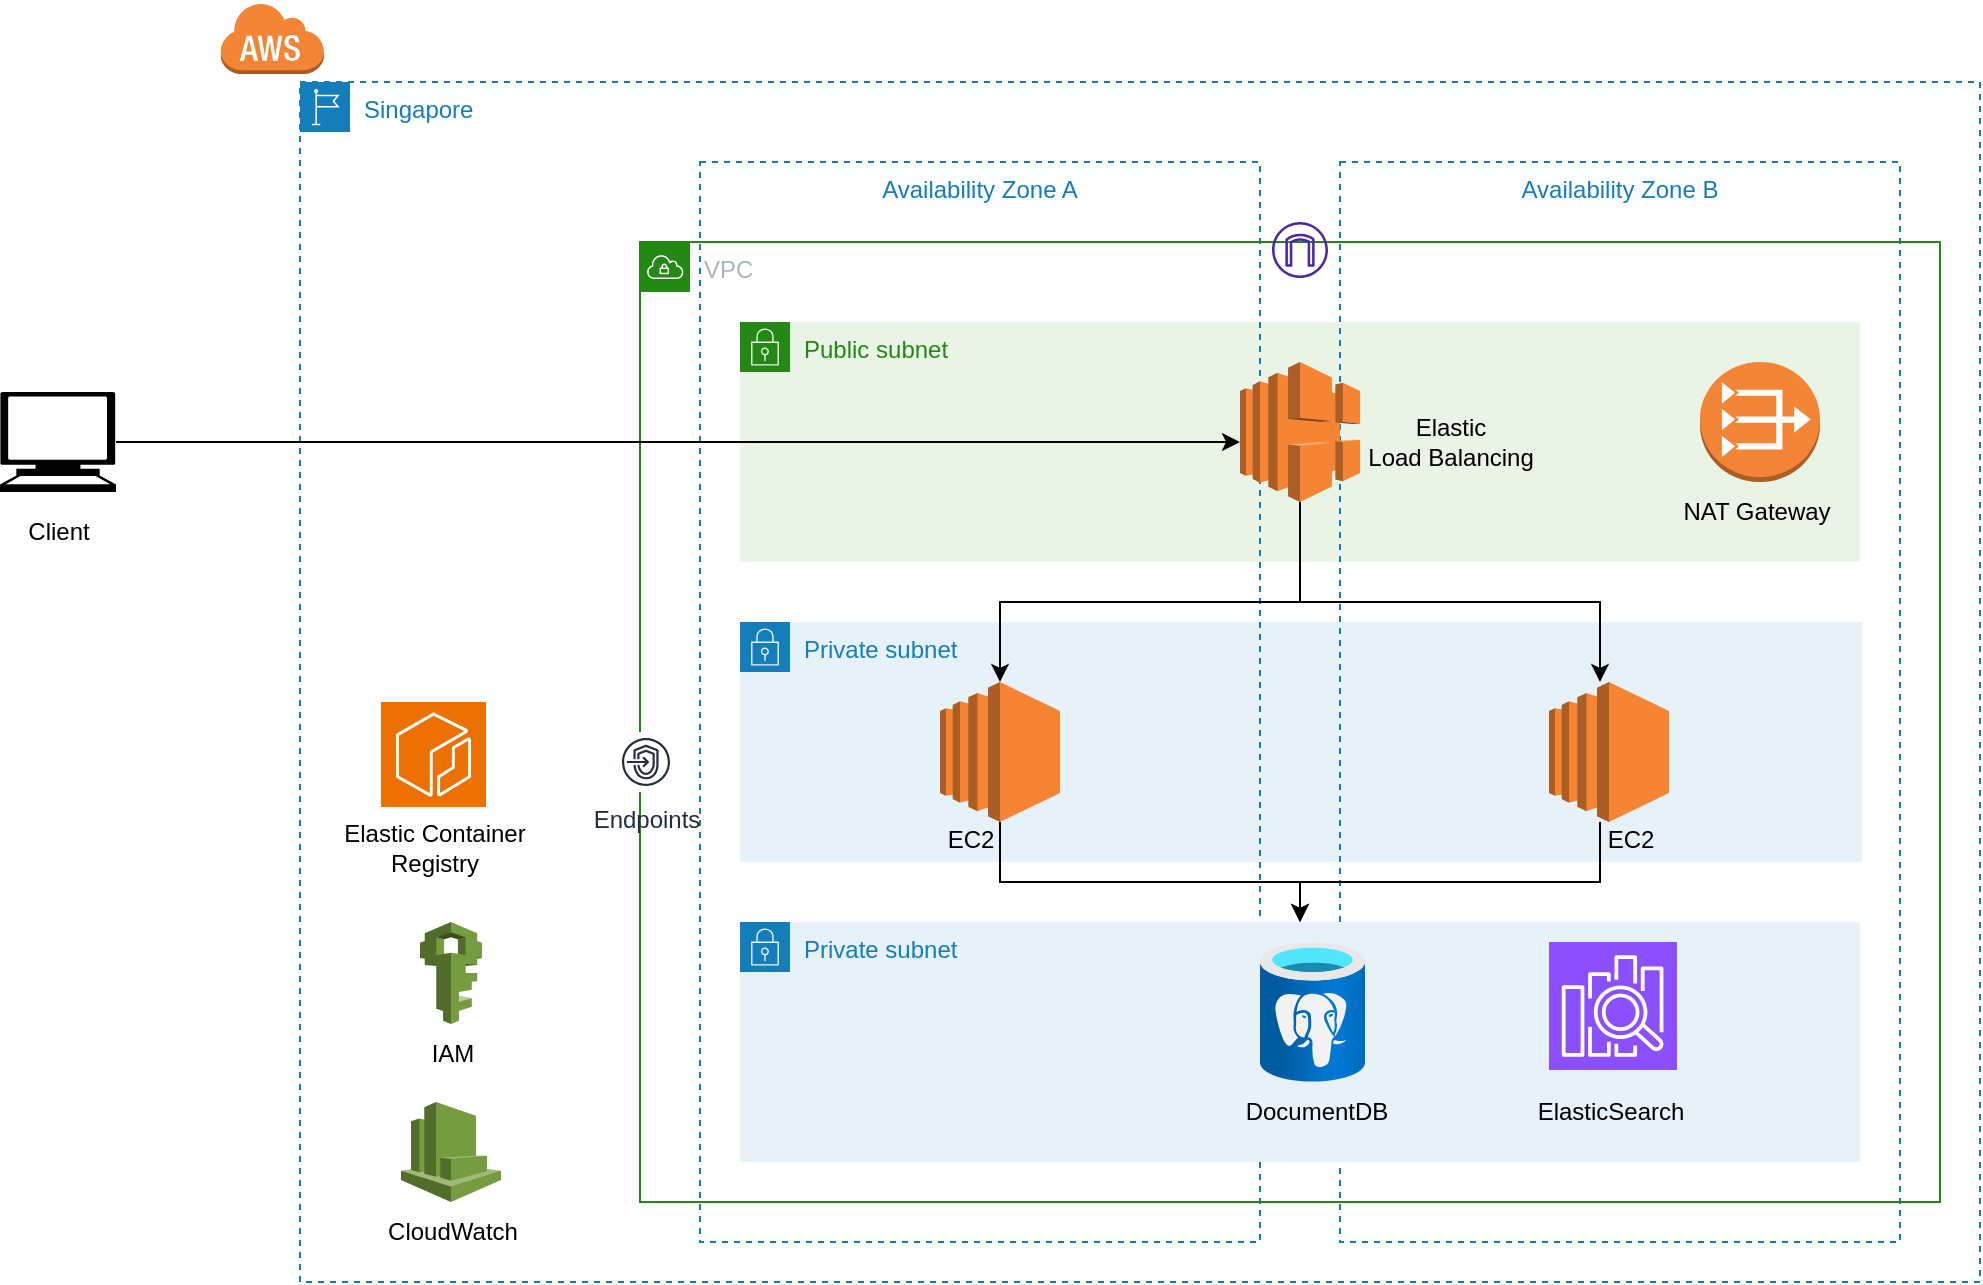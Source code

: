 <mxfile version="22.0.0" type="github">
  <diagram name="Page-1" id="l9YZu9mIyAMlCMDrtVT4">
    <mxGraphModel dx="2469" dy="799" grid="1" gridSize="10" guides="1" tooltips="1" connect="1" arrows="1" fold="1" page="1" pageScale="1" pageWidth="850" pageHeight="1100" math="0" shadow="0">
      <root>
        <mxCell id="0" />
        <mxCell id="1" parent="0" />
        <mxCell id="i8amOK9L9qdCyyJ3UUeL-33" value="Public subnet" style="points=[[0,0],[0.25,0],[0.5,0],[0.75,0],[1,0],[1,0.25],[1,0.5],[1,0.75],[1,1],[0.75,1],[0.5,1],[0.25,1],[0,1],[0,0.75],[0,0.5],[0,0.25]];outlineConnect=0;gradientColor=none;html=1;whiteSpace=wrap;fontSize=12;fontStyle=0;container=1;pointerEvents=0;collapsible=0;recursiveResize=0;shape=mxgraph.aws4.group;grIcon=mxgraph.aws4.group_security_group;grStroke=0;strokeColor=#248814;fillColor=#E9F3E6;verticalAlign=top;align=left;spacingLeft=30;fontColor=#248814;dashed=0;" vertex="1" parent="1">
          <mxGeometry x="140" y="200" width="560" height="120" as="geometry" />
        </mxCell>
        <mxCell id="i8amOK9L9qdCyyJ3UUeL-34" value="Elastic&lt;br&gt;Load Balancing" style="text;html=1;align=center;verticalAlign=middle;resizable=0;points=[];autosize=1;strokeColor=none;fillColor=none;" vertex="1" parent="i8amOK9L9qdCyyJ3UUeL-33">
          <mxGeometry x="300" y="40" width="110" height="40" as="geometry" />
        </mxCell>
        <mxCell id="i8amOK9L9qdCyyJ3UUeL-1" value="Private subnet" style="points=[[0,0],[0.25,0],[0.5,0],[0.75,0],[1,0],[1,0.25],[1,0.5],[1,0.75],[1,1],[0.75,1],[0.5,1],[0.25,1],[0,1],[0,0.75],[0,0.5],[0,0.25]];outlineConnect=0;gradientColor=none;html=1;whiteSpace=wrap;fontSize=12;fontStyle=0;container=1;pointerEvents=0;collapsible=0;recursiveResize=0;shape=mxgraph.aws4.group;grIcon=mxgraph.aws4.group_security_group;grStroke=0;strokeColor=#147EBA;fillColor=#E6F2F8;verticalAlign=top;align=left;spacingLeft=30;fontColor=#147EBA;dashed=0;" vertex="1" parent="1">
          <mxGeometry x="140" y="350" width="561" height="120" as="geometry" />
        </mxCell>
        <mxCell id="i8amOK9L9qdCyyJ3UUeL-2" value="Singapore" style="points=[[0,0],[0.25,0],[0.5,0],[0.75,0],[1,0],[1,0.25],[1,0.5],[1,0.75],[1,1],[0.75,1],[0.5,1],[0.25,1],[0,1],[0,0.75],[0,0.5],[0,0.25]];outlineConnect=0;gradientColor=none;html=1;whiteSpace=wrap;fontSize=12;fontStyle=0;container=1;pointerEvents=0;collapsible=0;recursiveResize=0;shape=mxgraph.aws4.group;grIcon=mxgraph.aws4.group_region;strokeColor=#147EBA;fillColor=none;verticalAlign=top;align=left;spacingLeft=30;fontColor=#147EBA;dashed=1;" vertex="1" parent="1">
          <mxGeometry x="-80" y="80" width="840" height="600" as="geometry" />
        </mxCell>
        <mxCell id="i8amOK9L9qdCyyJ3UUeL-5" value="Availability Zone A" style="fillColor=none;strokeColor=#147EBA;dashed=1;verticalAlign=top;fontStyle=0;fontColor=#147EBA;whiteSpace=wrap;html=1;" vertex="1" parent="i8amOK9L9qdCyyJ3UUeL-2">
          <mxGeometry x="200" y="40" width="280" height="540" as="geometry" />
        </mxCell>
        <mxCell id="i8amOK9L9qdCyyJ3UUeL-4" value="Availability Zone B" style="fillColor=none;strokeColor=#147EBA;dashed=1;verticalAlign=top;fontStyle=0;fontColor=#147EBA;whiteSpace=wrap;html=1;" vertex="1" parent="i8amOK9L9qdCyyJ3UUeL-2">
          <mxGeometry x="520" y="40" width="280" height="540" as="geometry" />
        </mxCell>
        <mxCell id="i8amOK9L9qdCyyJ3UUeL-6" value="Private subnet" style="points=[[0,0],[0.25,0],[0.5,0],[0.75,0],[1,0],[1,0.25],[1,0.5],[1,0.75],[1,1],[0.75,1],[0.5,1],[0.25,1],[0,1],[0,0.75],[0,0.5],[0,0.25]];outlineConnect=0;gradientColor=none;html=1;whiteSpace=wrap;fontSize=12;fontStyle=0;container=1;pointerEvents=0;collapsible=0;recursiveResize=0;shape=mxgraph.aws4.group;grIcon=mxgraph.aws4.group_security_group;grStroke=0;strokeColor=#147EBA;fillColor=#E6F2F8;verticalAlign=top;align=left;spacingLeft=30;fontColor=#147EBA;dashed=0;" vertex="1" parent="i8amOK9L9qdCyyJ3UUeL-2">
          <mxGeometry x="220" y="420" width="560" height="120" as="geometry" />
        </mxCell>
        <mxCell id="i8amOK9L9qdCyyJ3UUeL-7" value="VPC" style="points=[[0,0],[0.25,0],[0.5,0],[0.75,0],[1,0],[1,0.25],[1,0.5],[1,0.75],[1,1],[0.75,1],[0.5,1],[0.25,1],[0,1],[0,0.75],[0,0.5],[0,0.25]];outlineConnect=0;gradientColor=none;html=1;whiteSpace=wrap;fontSize=12;fontStyle=0;container=1;pointerEvents=0;collapsible=0;recursiveResize=0;shape=mxgraph.aws4.group;grIcon=mxgraph.aws4.group_vpc;strokeColor=#248814;fillColor=none;verticalAlign=top;align=left;spacingLeft=30;fontColor=#AAB7B8;dashed=0;" vertex="1" parent="i8amOK9L9qdCyyJ3UUeL-2">
          <mxGeometry x="170" y="80" width="650" height="480" as="geometry" />
        </mxCell>
        <mxCell id="i8amOK9L9qdCyyJ3UUeL-8" value="" style="outlineConnect=0;dashed=0;verticalLabelPosition=bottom;verticalAlign=top;align=center;html=1;shape=mxgraph.aws3.ec2;fillColor=#F58534;gradientColor=none;" vertex="1" parent="i8amOK9L9qdCyyJ3UUeL-7">
          <mxGeometry x="454.5" y="220" width="60" height="70" as="geometry" />
        </mxCell>
        <mxCell id="i8amOK9L9qdCyyJ3UUeL-14" value="DocumentDB" style="text;html=1;align=center;verticalAlign=middle;resizable=0;points=[];autosize=1;strokeColor=none;fillColor=none;" vertex="1" parent="i8amOK9L9qdCyyJ3UUeL-7">
          <mxGeometry x="293" y="420" width="90" height="30" as="geometry" />
        </mxCell>
        <mxCell id="i8amOK9L9qdCyyJ3UUeL-42" value="NAT Gateway" style="text;html=1;align=center;verticalAlign=middle;resizable=0;points=[];autosize=1;strokeColor=none;fillColor=none;" vertex="1" parent="i8amOK9L9qdCyyJ3UUeL-7">
          <mxGeometry x="507.5" y="120" width="100" height="30" as="geometry" />
        </mxCell>
        <mxCell id="i8amOK9L9qdCyyJ3UUeL-45" value="" style="sketch=0;points=[[0,0,0],[0.25,0,0],[0.5,0,0],[0.75,0,0],[1,0,0],[0,1,0],[0.25,1,0],[0.5,1,0],[0.75,1,0],[1,1,0],[0,0.25,0],[0,0.5,0],[0,0.75,0],[1,0.25,0],[1,0.5,0],[1,0.75,0]];outlineConnect=0;fontColor=#232F3E;fillColor=#8C4FFF;strokeColor=#ffffff;dashed=0;verticalLabelPosition=bottom;verticalAlign=top;align=center;html=1;fontSize=12;fontStyle=0;aspect=fixed;shape=mxgraph.aws4.resourceIcon;resIcon=mxgraph.aws4.elasticsearch_service;" vertex="1" parent="i8amOK9L9qdCyyJ3UUeL-7">
          <mxGeometry x="454.5" y="350" width="64" height="64" as="geometry" />
        </mxCell>
        <mxCell id="i8amOK9L9qdCyyJ3UUeL-15" style="edgeStyle=orthogonalEdgeStyle;rounded=0;orthogonalLoop=1;jettySize=auto;html=1;" edge="1" parent="i8amOK9L9qdCyyJ3UUeL-2" source="i8amOK9L9qdCyyJ3UUeL-16" target="i8amOK9L9qdCyyJ3UUeL-6">
          <mxGeometry relative="1" as="geometry">
            <Array as="points">
              <mxPoint x="350" y="400" />
              <mxPoint x="500" y="400" />
            </Array>
          </mxGeometry>
        </mxCell>
        <mxCell id="i8amOK9L9qdCyyJ3UUeL-16" value="" style="outlineConnect=0;dashed=0;verticalLabelPosition=bottom;verticalAlign=top;align=center;html=1;shape=mxgraph.aws3.ec2;fillColor=#F58534;gradientColor=none;" vertex="1" parent="i8amOK9L9qdCyyJ3UUeL-2">
          <mxGeometry x="320" y="300" width="60" height="70" as="geometry" />
        </mxCell>
        <mxCell id="i8amOK9L9qdCyyJ3UUeL-17" value="" style="edgeStyle=orthogonalEdgeStyle;rounded=0;orthogonalLoop=1;jettySize=auto;html=1;" edge="1" parent="i8amOK9L9qdCyyJ3UUeL-2" source="i8amOK9L9qdCyyJ3UUeL-8" target="i8amOK9L9qdCyyJ3UUeL-6">
          <mxGeometry relative="1" as="geometry">
            <Array as="points">
              <mxPoint x="650" y="400" />
              <mxPoint x="500" y="400" />
            </Array>
          </mxGeometry>
        </mxCell>
        <mxCell id="i8amOK9L9qdCyyJ3UUeL-18" value="" style="outlineConnect=0;dashed=0;verticalLabelPosition=bottom;verticalAlign=top;align=center;html=1;shape=mxgraph.aws3.cloudwatch;fillColor=#759C3E;gradientColor=none;" vertex="1" parent="i8amOK9L9qdCyyJ3UUeL-2">
          <mxGeometry x="50.5" y="510" width="50" height="50" as="geometry" />
        </mxCell>
        <mxCell id="i8amOK9L9qdCyyJ3UUeL-19" value="" style="outlineConnect=0;dashed=0;verticalLabelPosition=bottom;verticalAlign=top;align=center;html=1;shape=mxgraph.aws3.iam;fillColor=#759C3E;gradientColor=none;" vertex="1" parent="i8amOK9L9qdCyyJ3UUeL-2">
          <mxGeometry x="60" y="420" width="31" height="51" as="geometry" />
        </mxCell>
        <mxCell id="i8amOK9L9qdCyyJ3UUeL-23" value="Endpoints" style="sketch=0;outlineConnect=0;fontColor=#232F3E;gradientColor=none;strokeColor=#232F3E;fillColor=#ffffff;dashed=0;verticalLabelPosition=bottom;verticalAlign=top;align=center;html=1;fontSize=12;fontStyle=0;aspect=fixed;shape=mxgraph.aws4.resourceIcon;resIcon=mxgraph.aws4.endpoints;" vertex="1" parent="i8amOK9L9qdCyyJ3UUeL-2">
          <mxGeometry x="158" y="325" width="30" height="30" as="geometry" />
        </mxCell>
        <mxCell id="i8amOK9L9qdCyyJ3UUeL-24" value="Elastic Container &lt;br&gt;Registry" style="text;html=1;align=center;verticalAlign=middle;resizable=0;points=[];autosize=1;strokeColor=none;fillColor=none;" vertex="1" parent="i8amOK9L9qdCyyJ3UUeL-2">
          <mxGeometry x="11.75" y="363" width="110" height="40" as="geometry" />
        </mxCell>
        <mxCell id="i8amOK9L9qdCyyJ3UUeL-26" value="IAM" style="text;html=1;align=center;verticalAlign=middle;resizable=0;points=[];autosize=1;strokeColor=none;fillColor=none;" vertex="1" parent="i8amOK9L9qdCyyJ3UUeL-2">
          <mxGeometry x="55.5" y="471" width="40" height="30" as="geometry" />
        </mxCell>
        <mxCell id="i8amOK9L9qdCyyJ3UUeL-27" value="CloudWatch" style="text;html=1;align=center;verticalAlign=middle;resizable=0;points=[];autosize=1;strokeColor=none;fillColor=none;" vertex="1" parent="i8amOK9L9qdCyyJ3UUeL-2">
          <mxGeometry x="30.5" y="560" width="90" height="30" as="geometry" />
        </mxCell>
        <mxCell id="i8amOK9L9qdCyyJ3UUeL-28" value="" style="sketch=0;outlineConnect=0;fontColor=#232F3E;gradientColor=none;fillColor=#4D27AA;strokeColor=none;dashed=0;verticalLabelPosition=bottom;verticalAlign=top;align=center;html=1;fontSize=12;fontStyle=0;aspect=fixed;pointerEvents=1;shape=mxgraph.aws4.internet_gateway;" vertex="1" parent="i8amOK9L9qdCyyJ3UUeL-2">
          <mxGeometry x="486" y="70" width="28" height="28" as="geometry" />
        </mxCell>
        <mxCell id="i8amOK9L9qdCyyJ3UUeL-29" value="EC2" style="text;html=1;align=center;verticalAlign=middle;resizable=0;points=[];autosize=1;strokeColor=none;fillColor=none;" vertex="1" parent="i8amOK9L9qdCyyJ3UUeL-2">
          <mxGeometry x="310" y="364" width="50" height="30" as="geometry" />
        </mxCell>
        <mxCell id="i8amOK9L9qdCyyJ3UUeL-30" value="EC2" style="text;html=1;align=center;verticalAlign=middle;resizable=0;points=[];autosize=1;strokeColor=none;fillColor=none;" vertex="1" parent="i8amOK9L9qdCyyJ3UUeL-2">
          <mxGeometry x="640" y="364" width="50" height="30" as="geometry" />
        </mxCell>
        <mxCell id="i8amOK9L9qdCyyJ3UUeL-40" value="" style="outlineConnect=0;dashed=0;verticalLabelPosition=bottom;verticalAlign=top;align=center;html=1;shape=mxgraph.aws3.vpc_nat_gateway;fillColor=#F58536;gradientColor=none;" vertex="1" parent="i8amOK9L9qdCyyJ3UUeL-2">
          <mxGeometry x="700" y="140" width="60" height="60" as="geometry" />
        </mxCell>
        <mxCell id="i8amOK9L9qdCyyJ3UUeL-44" value="" style="image;aspect=fixed;html=1;points=[];align=center;fontSize=12;image=img/lib/azure2/databases/Azure_Database_PostgreSQL_Server.svg;" vertex="1" parent="i8amOK9L9qdCyyJ3UUeL-2">
          <mxGeometry x="480" y="430" width="52.5" height="70" as="geometry" />
        </mxCell>
        <mxCell id="i8amOK9L9qdCyyJ3UUeL-46" value="ElasticSearch" style="text;html=1;align=center;verticalAlign=middle;resizable=0;points=[];autosize=1;strokeColor=none;fillColor=none;" vertex="1" parent="i8amOK9L9qdCyyJ3UUeL-2">
          <mxGeometry x="605" y="500" width="100" height="30" as="geometry" />
        </mxCell>
        <mxCell id="i8amOK9L9qdCyyJ3UUeL-47" value="" style="sketch=0;points=[[0,0,0],[0.25,0,0],[0.5,0,0],[0.75,0,0],[1,0,0],[0,1,0],[0.25,1,0],[0.5,1,0],[0.75,1,0],[1,1,0],[0,0.25,0],[0,0.5,0],[0,0.75,0],[1,0.25,0],[1,0.5,0],[1,0.75,0]];outlineConnect=0;fontColor=#232F3E;fillColor=#ED7100;strokeColor=#ffffff;dashed=0;verticalLabelPosition=bottom;verticalAlign=top;align=center;html=1;fontSize=12;fontStyle=0;aspect=fixed;shape=mxgraph.aws4.resourceIcon;resIcon=mxgraph.aws4.ecr;" vertex="1" parent="i8amOK9L9qdCyyJ3UUeL-2">
          <mxGeometry x="40.5" y="310" width="52.5" height="52.5" as="geometry" />
        </mxCell>
        <mxCell id="i8amOK9L9qdCyyJ3UUeL-31" value="" style="dashed=0;html=1;shape=mxgraph.aws3.cloud;fillColor=#F58536;gradientColor=none;dashed=0;" vertex="1" parent="1">
          <mxGeometry x="-120" y="40" width="52" height="36" as="geometry" />
        </mxCell>
        <mxCell id="i8amOK9L9qdCyyJ3UUeL-32" value="" style="shape=mxgraph.signs.tech.computer;html=1;pointerEvents=1;fillColor=#000000;strokeColor=none;verticalLabelPosition=bottom;verticalAlign=top;align=center;" vertex="1" parent="1">
          <mxGeometry x="-230" y="235" width="58" height="50" as="geometry" />
        </mxCell>
        <mxCell id="i8amOK9L9qdCyyJ3UUeL-35" style="edgeStyle=orthogonalEdgeStyle;rounded=0;orthogonalLoop=1;jettySize=auto;html=1;exitX=0.5;exitY=1;exitDx=0;exitDy=0;exitPerimeter=0;" edge="1" parent="1" source="i8amOK9L9qdCyyJ3UUeL-37" target="i8amOK9L9qdCyyJ3UUeL-16">
          <mxGeometry relative="1" as="geometry">
            <Array as="points">
              <mxPoint x="420" y="340" />
              <mxPoint x="270" y="340" />
            </Array>
          </mxGeometry>
        </mxCell>
        <mxCell id="i8amOK9L9qdCyyJ3UUeL-36" style="edgeStyle=orthogonalEdgeStyle;rounded=0;orthogonalLoop=1;jettySize=auto;html=1;" edge="1" parent="1" source="i8amOK9L9qdCyyJ3UUeL-37" target="i8amOK9L9qdCyyJ3UUeL-8">
          <mxGeometry relative="1" as="geometry">
            <Array as="points">
              <mxPoint x="420" y="340" />
              <mxPoint x="570" y="340" />
            </Array>
          </mxGeometry>
        </mxCell>
        <mxCell id="i8amOK9L9qdCyyJ3UUeL-37" value="" style="outlineConnect=0;dashed=0;verticalLabelPosition=bottom;verticalAlign=top;align=center;html=1;shape=mxgraph.aws3.elastic_load_balancing;fillColor=#F58534;gradientColor=none;" vertex="1" parent="1">
          <mxGeometry x="390" y="220" width="60" height="70" as="geometry" />
        </mxCell>
        <mxCell id="i8amOK9L9qdCyyJ3UUeL-38" style="edgeStyle=orthogonalEdgeStyle;rounded=0;orthogonalLoop=1;jettySize=auto;html=1;" edge="1" parent="1" source="i8amOK9L9qdCyyJ3UUeL-32" target="i8amOK9L9qdCyyJ3UUeL-37">
          <mxGeometry relative="1" as="geometry">
            <Array as="points">
              <mxPoint x="250" y="260" />
              <mxPoint x="250" y="260" />
            </Array>
          </mxGeometry>
        </mxCell>
        <mxCell id="i8amOK9L9qdCyyJ3UUeL-39" value="Client" style="text;html=1;align=center;verticalAlign=middle;resizable=0;points=[];autosize=1;strokeColor=none;fillColor=none;" vertex="1" parent="1">
          <mxGeometry x="-226" y="290" width="50" height="30" as="geometry" />
        </mxCell>
      </root>
    </mxGraphModel>
  </diagram>
</mxfile>
